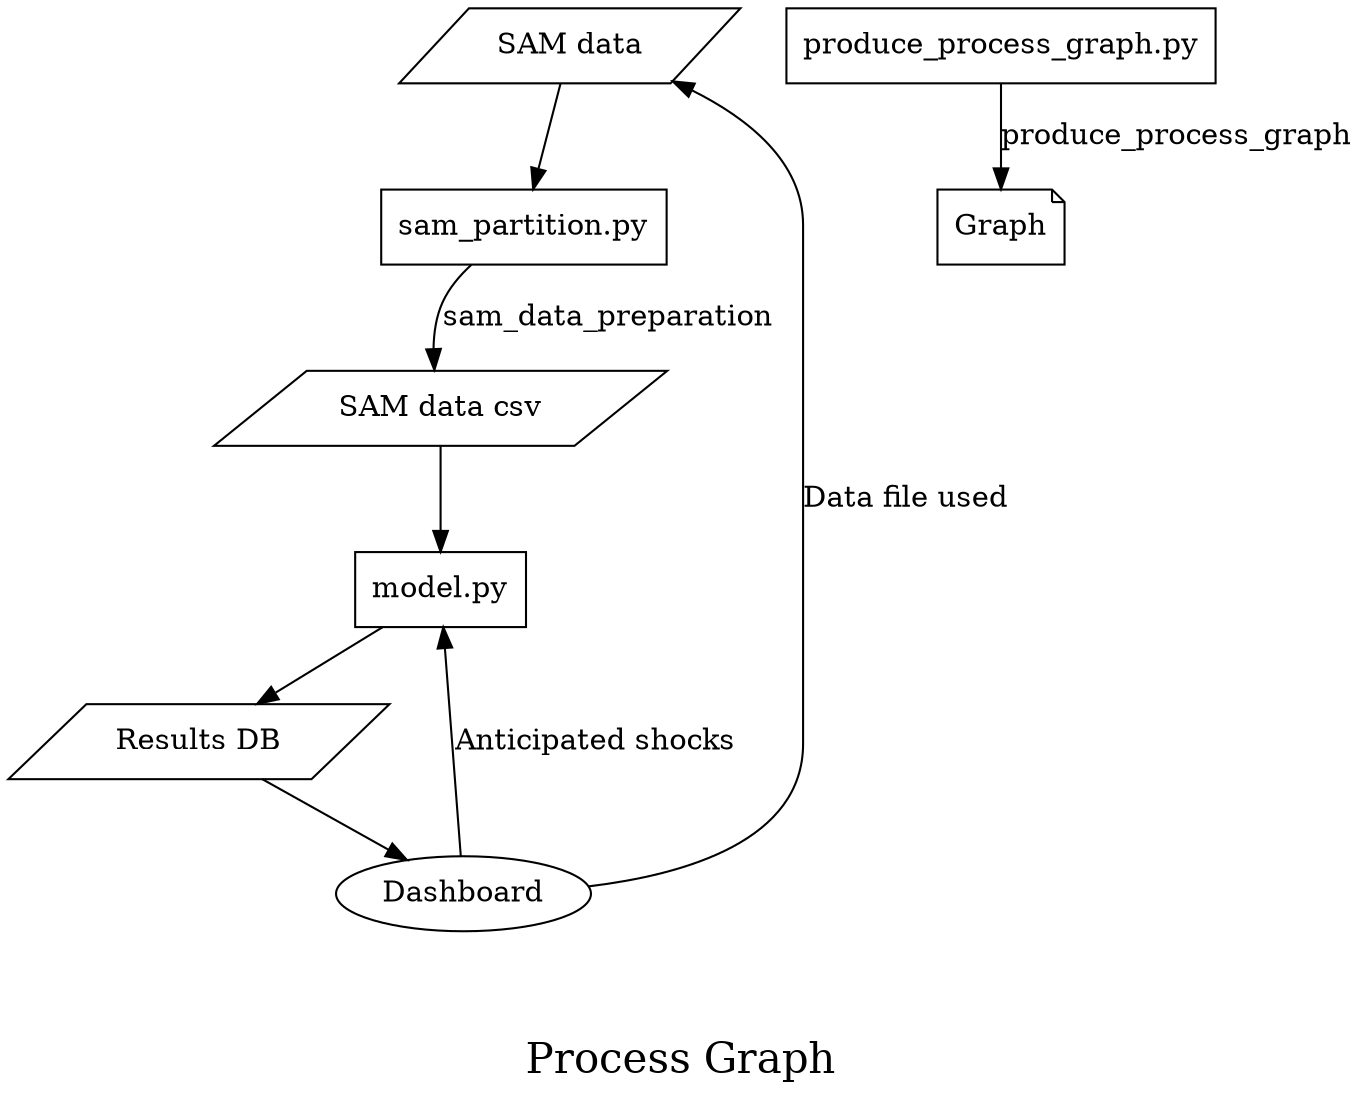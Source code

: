digraph PROCESS {
	node [shape=parallelogram]
	"SAM data"
	"SAM data csv"
	"Results DB"
	node [shape=box]
	"produce_process_graph.py"
	"sam_partition.py"
	"model.py"
	node [shape=oval]
	Dashboard
	node [shape=note]
	"Graph"
	Dashboard -> "SAM data" [label="Data file used" len=4.00]
	"SAM data" -> "sam_partition.py" [len=2.00]
	"sam_partition.py" -> "SAM data csv" [label=sam_data_preparation len=4.00]
	"SAM data csv" -> "model.py" [len=2.00]
	Dashboard -> "model.py" [label="Anticipated shocks" len=4.00]
	"model.py" -> "Results DB" [len=2.00]
	"Results DB" -> Dashboard [len=2.00]
	"produce_process_graph.py" -> "Graph" [label=produce_process_graph len=3.00]
	label="\n\nProcess Graph"
	fontsize=20
}
